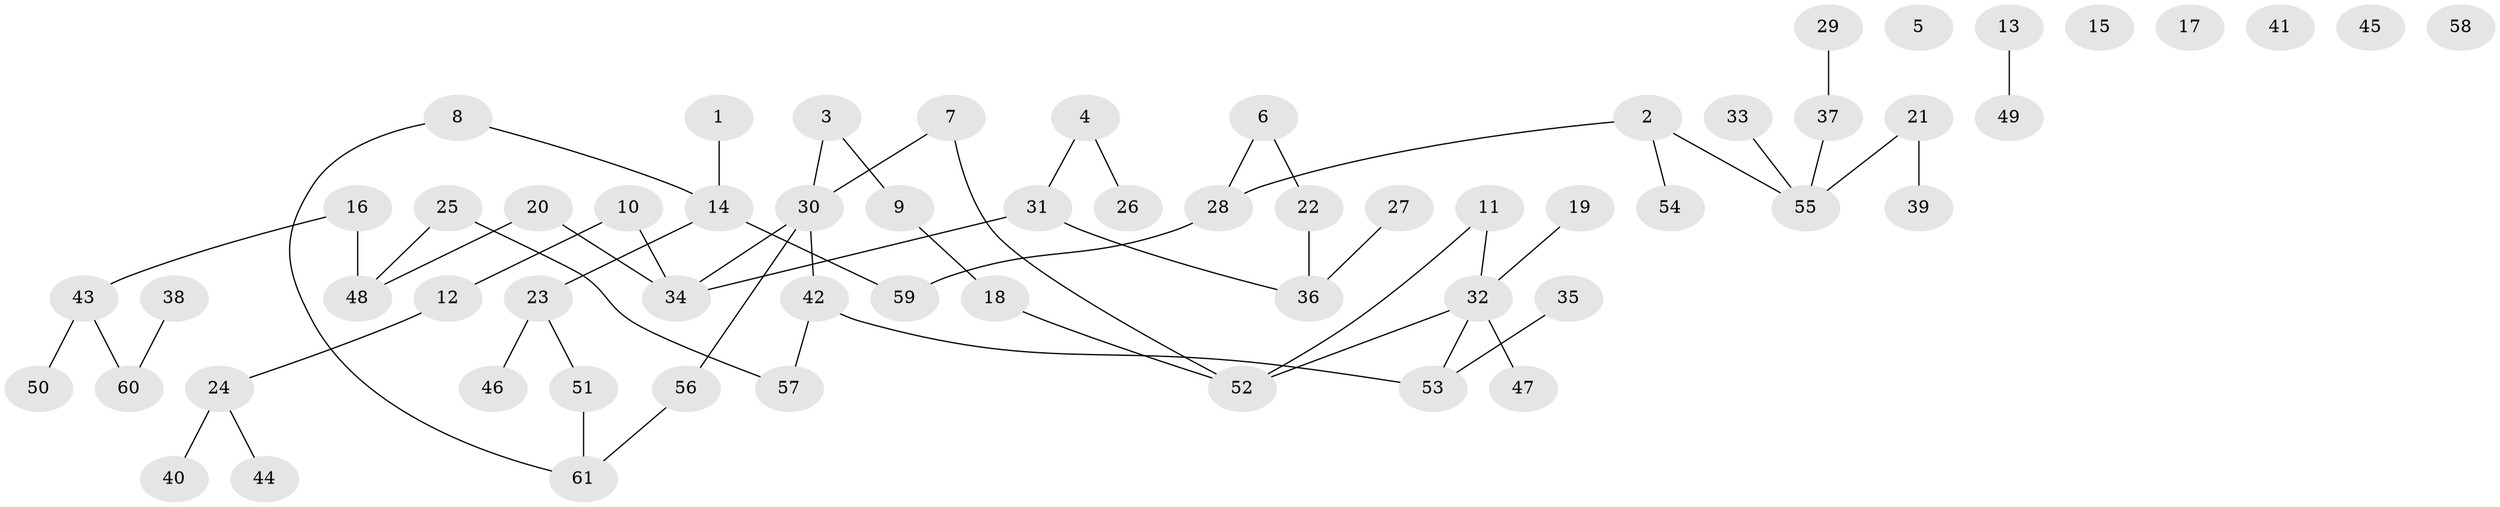 // coarse degree distribution, {2: 0.4, 7: 0.04, 3: 0.28, 1: 0.24, 4: 0.04}
// Generated by graph-tools (version 1.1) at 2025/48/03/04/25 22:48:11]
// undirected, 61 vertices, 59 edges
graph export_dot {
  node [color=gray90,style=filled];
  1;
  2;
  3;
  4;
  5;
  6;
  7;
  8;
  9;
  10;
  11;
  12;
  13;
  14;
  15;
  16;
  17;
  18;
  19;
  20;
  21;
  22;
  23;
  24;
  25;
  26;
  27;
  28;
  29;
  30;
  31;
  32;
  33;
  34;
  35;
  36;
  37;
  38;
  39;
  40;
  41;
  42;
  43;
  44;
  45;
  46;
  47;
  48;
  49;
  50;
  51;
  52;
  53;
  54;
  55;
  56;
  57;
  58;
  59;
  60;
  61;
  1 -- 14;
  2 -- 28;
  2 -- 54;
  2 -- 55;
  3 -- 9;
  3 -- 30;
  4 -- 26;
  4 -- 31;
  6 -- 22;
  6 -- 28;
  7 -- 30;
  7 -- 52;
  8 -- 14;
  8 -- 61;
  9 -- 18;
  10 -- 12;
  10 -- 34;
  11 -- 32;
  11 -- 52;
  12 -- 24;
  13 -- 49;
  14 -- 23;
  14 -- 59;
  16 -- 43;
  16 -- 48;
  18 -- 52;
  19 -- 32;
  20 -- 34;
  20 -- 48;
  21 -- 39;
  21 -- 55;
  22 -- 36;
  23 -- 46;
  23 -- 51;
  24 -- 40;
  24 -- 44;
  25 -- 48;
  25 -- 57;
  27 -- 36;
  28 -- 59;
  29 -- 37;
  30 -- 34;
  30 -- 42;
  30 -- 56;
  31 -- 34;
  31 -- 36;
  32 -- 47;
  32 -- 52;
  32 -- 53;
  33 -- 55;
  35 -- 53;
  37 -- 55;
  38 -- 60;
  42 -- 53;
  42 -- 57;
  43 -- 50;
  43 -- 60;
  51 -- 61;
  56 -- 61;
}
